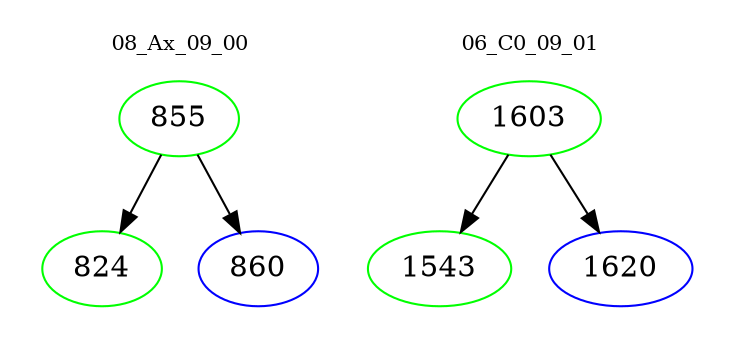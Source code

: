 digraph{
subgraph cluster_0 {
color = white
label = "08_Ax_09_00";
fontsize=10;
T0_855 [label="855", color="green"]
T0_855 -> T0_824 [color="black"]
T0_824 [label="824", color="green"]
T0_855 -> T0_860 [color="black"]
T0_860 [label="860", color="blue"]
}
subgraph cluster_1 {
color = white
label = "06_C0_09_01";
fontsize=10;
T1_1603 [label="1603", color="green"]
T1_1603 -> T1_1543 [color="black"]
T1_1543 [label="1543", color="green"]
T1_1603 -> T1_1620 [color="black"]
T1_1620 [label="1620", color="blue"]
}
}
